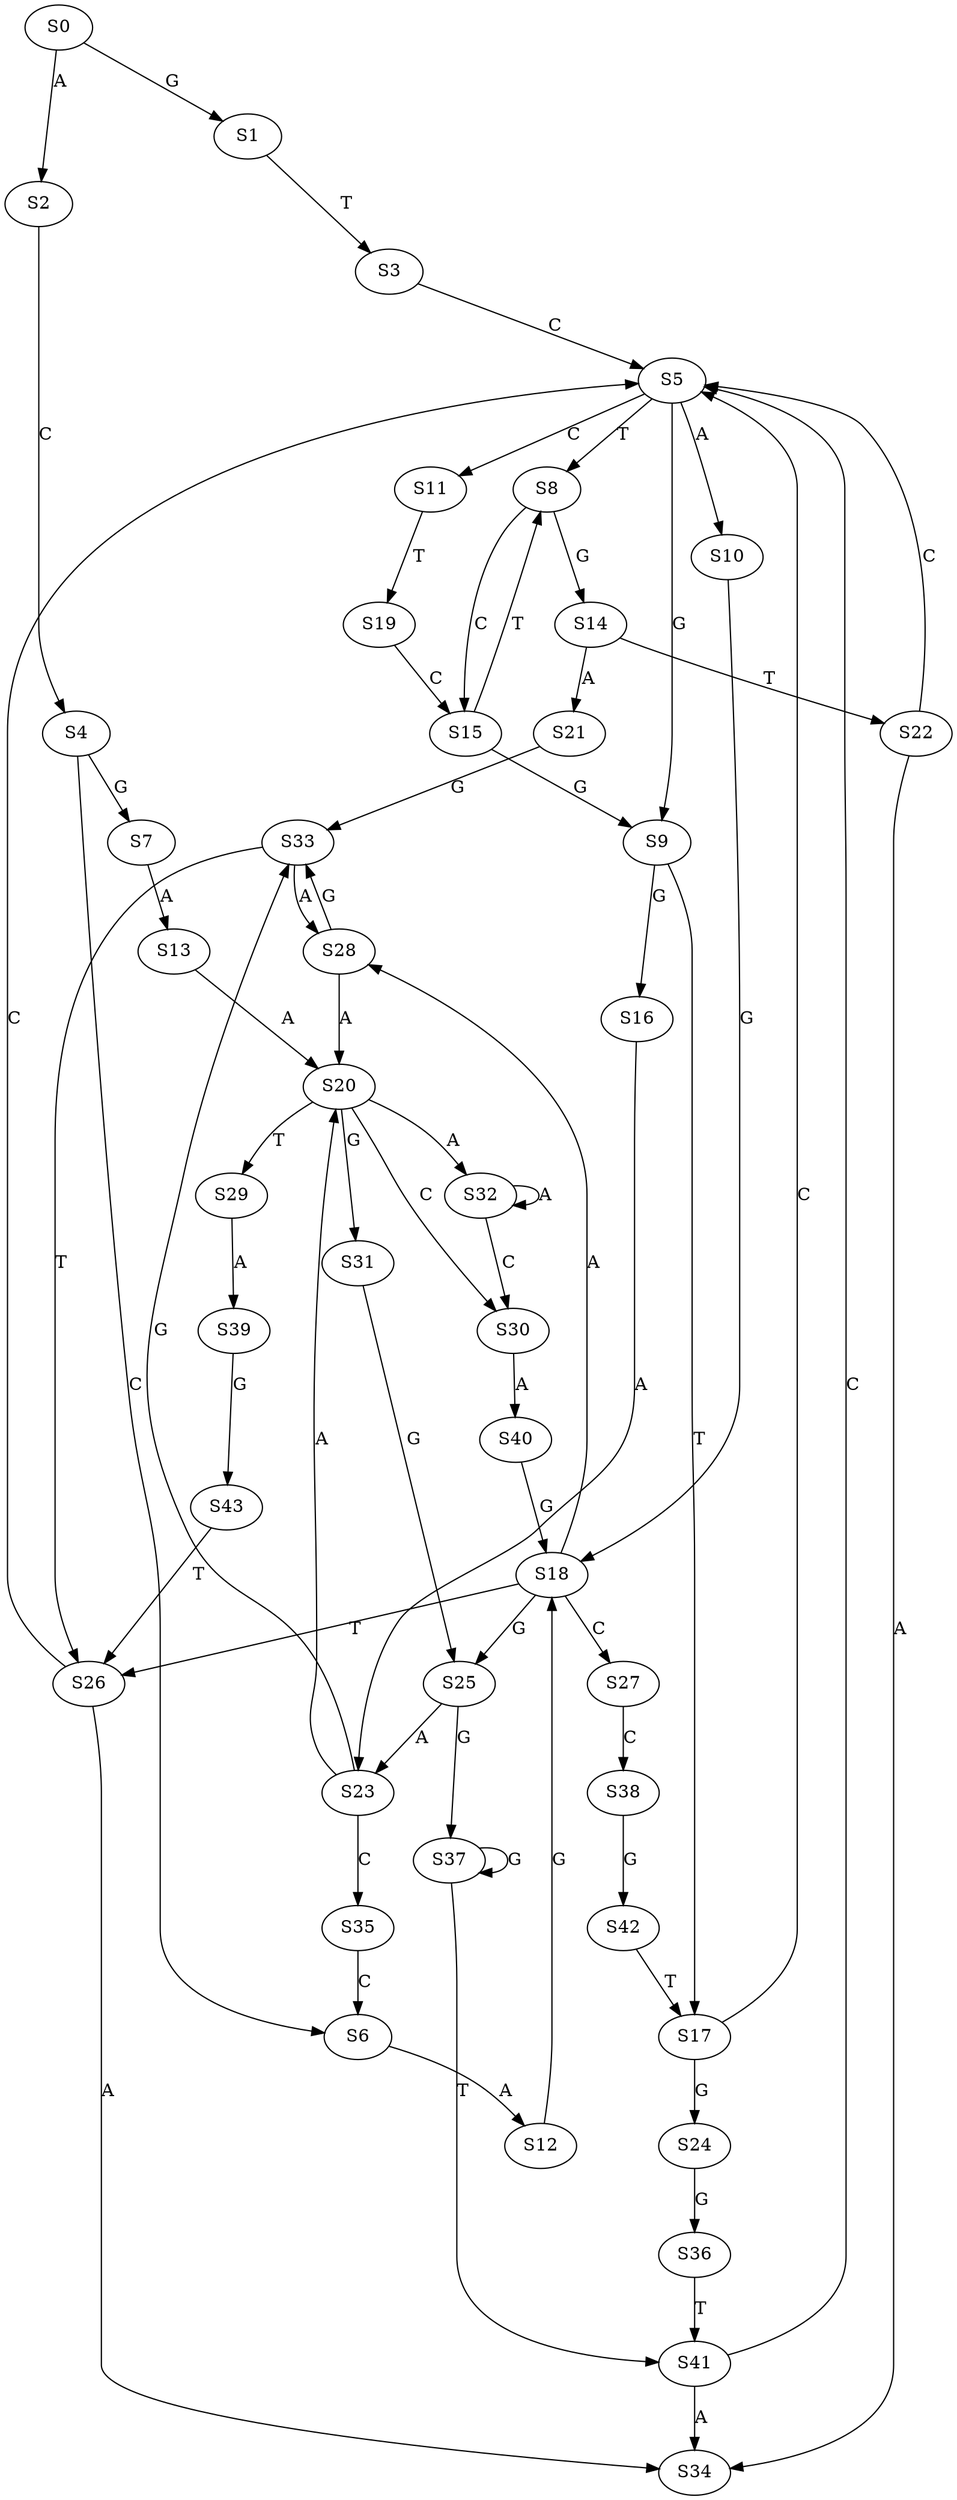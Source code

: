strict digraph  {
	S0 -> S1 [ label = G ];
	S0 -> S2 [ label = A ];
	S1 -> S3 [ label = T ];
	S2 -> S4 [ label = C ];
	S3 -> S5 [ label = C ];
	S4 -> S6 [ label = C ];
	S4 -> S7 [ label = G ];
	S5 -> S8 [ label = T ];
	S5 -> S9 [ label = G ];
	S5 -> S10 [ label = A ];
	S5 -> S11 [ label = C ];
	S6 -> S12 [ label = A ];
	S7 -> S13 [ label = A ];
	S8 -> S14 [ label = G ];
	S8 -> S15 [ label = C ];
	S9 -> S16 [ label = G ];
	S9 -> S17 [ label = T ];
	S10 -> S18 [ label = G ];
	S11 -> S19 [ label = T ];
	S12 -> S18 [ label = G ];
	S13 -> S20 [ label = A ];
	S14 -> S21 [ label = A ];
	S14 -> S22 [ label = T ];
	S15 -> S8 [ label = T ];
	S15 -> S9 [ label = G ];
	S16 -> S23 [ label = A ];
	S17 -> S24 [ label = G ];
	S17 -> S5 [ label = C ];
	S18 -> S25 [ label = G ];
	S18 -> S26 [ label = T ];
	S18 -> S27 [ label = C ];
	S18 -> S28 [ label = A ];
	S19 -> S15 [ label = C ];
	S20 -> S29 [ label = T ];
	S20 -> S30 [ label = C ];
	S20 -> S31 [ label = G ];
	S20 -> S32 [ label = A ];
	S21 -> S33 [ label = G ];
	S22 -> S34 [ label = A ];
	S22 -> S5 [ label = C ];
	S23 -> S20 [ label = A ];
	S23 -> S35 [ label = C ];
	S23 -> S33 [ label = G ];
	S24 -> S36 [ label = G ];
	S25 -> S23 [ label = A ];
	S25 -> S37 [ label = G ];
	S26 -> S34 [ label = A ];
	S26 -> S5 [ label = C ];
	S27 -> S38 [ label = C ];
	S28 -> S33 [ label = G ];
	S28 -> S20 [ label = A ];
	S29 -> S39 [ label = A ];
	S30 -> S40 [ label = A ];
	S31 -> S25 [ label = G ];
	S32 -> S30 [ label = C ];
	S32 -> S32 [ label = A ];
	S33 -> S26 [ label = T ];
	S33 -> S28 [ label = A ];
	S35 -> S6 [ label = C ];
	S36 -> S41 [ label = T ];
	S37 -> S41 [ label = T ];
	S37 -> S37 [ label = G ];
	S38 -> S42 [ label = G ];
	S39 -> S43 [ label = G ];
	S40 -> S18 [ label = G ];
	S41 -> S34 [ label = A ];
	S41 -> S5 [ label = C ];
	S42 -> S17 [ label = T ];
	S43 -> S26 [ label = T ];
}
